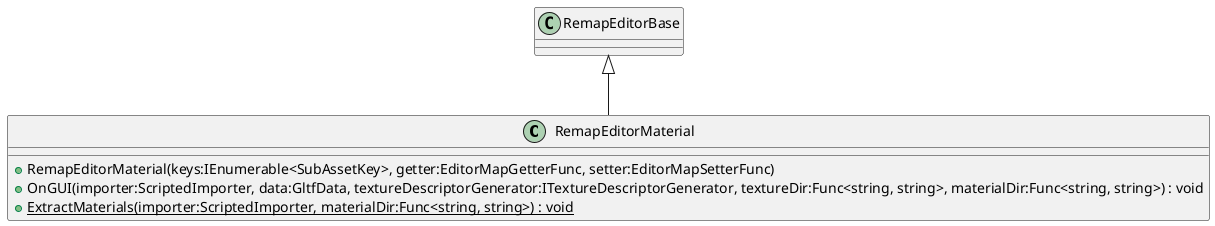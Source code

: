 @startuml
class RemapEditorMaterial {
    + RemapEditorMaterial(keys:IEnumerable<SubAssetKey>, getter:EditorMapGetterFunc, setter:EditorMapSetterFunc)
    + OnGUI(importer:ScriptedImporter, data:GltfData, textureDescriptorGenerator:ITextureDescriptorGenerator, textureDir:Func<string, string>, materialDir:Func<string, string>) : void
    + {static} ExtractMaterials(importer:ScriptedImporter, materialDir:Func<string, string>) : void
}
RemapEditorBase <|-- RemapEditorMaterial
@enduml
